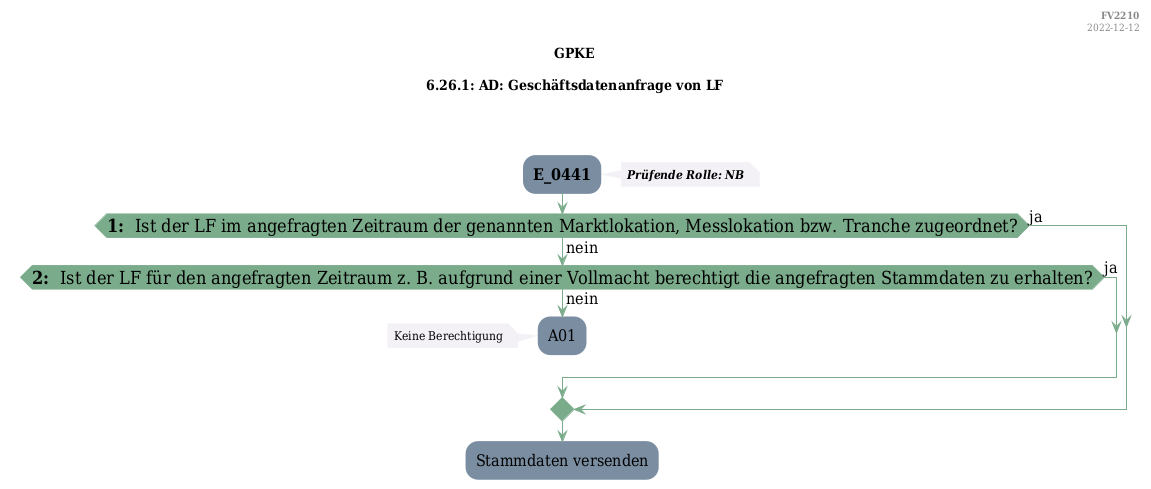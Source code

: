 @startuml
skinparam Shadowing false
skinparam NoteBorderColor #f3f1f6
skinparam NoteBackgroundColor #f3f1f6
skinparam NoteFontSize 12
skinparam ActivityBorderColor none
skinparam ActivityBackgroundColor #7a8da1
skinparam ActivityFontSize 16
skinparam ArrowColor #7aab8a
skinparam ArrowFontSize 16
skinparam ActivityDiamondBackgroundColor #7aab8a
skinparam ActivityDiamondBorderColor #7aab8a
skinparam ActivityDiamondFontSize 18
skinparam defaultFontName DejaVu Serif Condensed
skinparam ActivityEndColor #669580

header
<b>FV2210
2022-12-12
endheader

title
GPKE

6.26.1: AD: Geschäftsdatenanfrage von LF



end title
:<b>E_0441</b>;
note right
<b><i>Prüfende Rolle: NB
end note

if (<b>1: </b> Ist der LF im angefragten Zeitraum der genannten Marktlokation, Messlokation bzw. Tranche zugeordnet?) then (ja)
else (nein)
    if (<b>2: </b> Ist der LF für den angefragten Zeitraum z. B. aufgrund einer Vollmacht berechtigt die angefragten Stammdaten zu erhalten?) then (ja)
    else (nein)
        :A01;
        note left
            Keine Berechtigung
        endnote
        kill;
    endif
endif
:Stammdaten versenden;
kill;

@enduml
